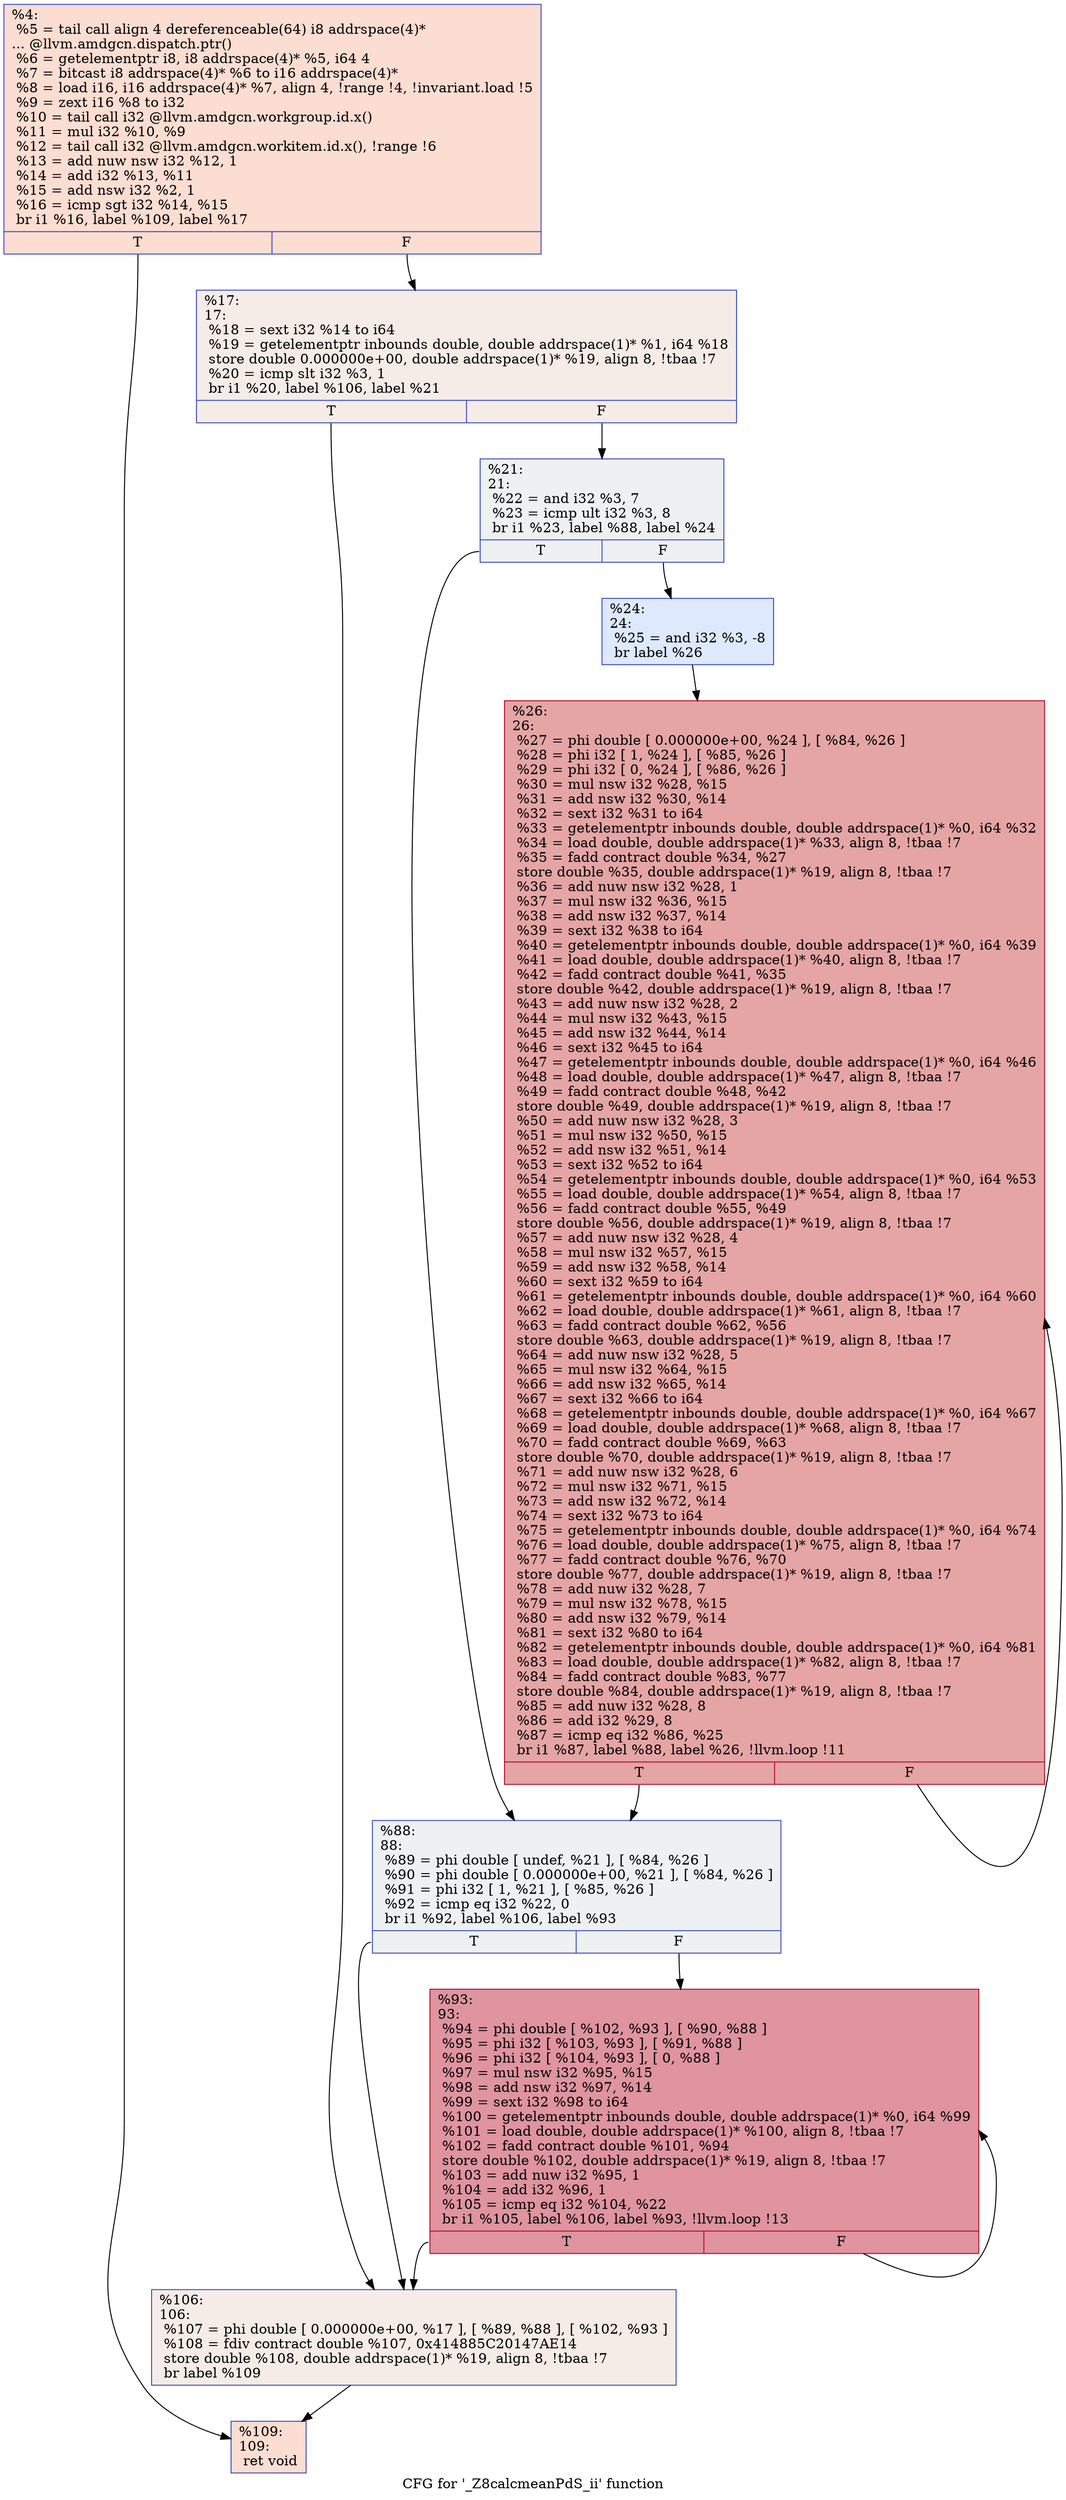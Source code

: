 digraph "CFG for '_Z8calcmeanPdS_ii' function" {
	label="CFG for '_Z8calcmeanPdS_ii' function";

	Node0x4b9e250 [shape=record,color="#3d50c3ff", style=filled, fillcolor="#f7b39670",label="{%4:\l  %5 = tail call align 4 dereferenceable(64) i8 addrspace(4)*\l... @llvm.amdgcn.dispatch.ptr()\l  %6 = getelementptr i8, i8 addrspace(4)* %5, i64 4\l  %7 = bitcast i8 addrspace(4)* %6 to i16 addrspace(4)*\l  %8 = load i16, i16 addrspace(4)* %7, align 4, !range !4, !invariant.load !5\l  %9 = zext i16 %8 to i32\l  %10 = tail call i32 @llvm.amdgcn.workgroup.id.x()\l  %11 = mul i32 %10, %9\l  %12 = tail call i32 @llvm.amdgcn.workitem.id.x(), !range !6\l  %13 = add nuw nsw i32 %12, 1\l  %14 = add i32 %13, %11\l  %15 = add nsw i32 %2, 1\l  %16 = icmp sgt i32 %14, %15\l  br i1 %16, label %109, label %17\l|{<s0>T|<s1>F}}"];
	Node0x4b9e250:s0 -> Node0x4b9f990;
	Node0x4b9e250:s1 -> Node0x4ba0380;
	Node0x4ba0380 [shape=record,color="#3d50c3ff", style=filled, fillcolor="#ead5c970",label="{%17:\l17:                                               \l  %18 = sext i32 %14 to i64\l  %19 = getelementptr inbounds double, double addrspace(1)* %1, i64 %18\l  store double 0.000000e+00, double addrspace(1)* %19, align 8, !tbaa !7\l  %20 = icmp slt i32 %3, 1\l  br i1 %20, label %106, label %21\l|{<s0>T|<s1>F}}"];
	Node0x4ba0380:s0 -> Node0x4ba1270;
	Node0x4ba0380:s1 -> Node0x4ba1300;
	Node0x4ba1300 [shape=record,color="#3d50c3ff", style=filled, fillcolor="#d9dce170",label="{%21:\l21:                                               \l  %22 = and i32 %3, 7\l  %23 = icmp ult i32 %3, 8\l  br i1 %23, label %88, label %24\l|{<s0>T|<s1>F}}"];
	Node0x4ba1300:s0 -> Node0x4ba1590;
	Node0x4ba1300:s1 -> Node0x4ba15e0;
	Node0x4ba15e0 [shape=record,color="#3d50c3ff", style=filled, fillcolor="#b5cdfa70",label="{%24:\l24:                                               \l  %25 = and i32 %3, -8\l  br label %26\l}"];
	Node0x4ba15e0 -> Node0x4ba17e0;
	Node0x4ba17e0 [shape=record,color="#b70d28ff", style=filled, fillcolor="#c5333470",label="{%26:\l26:                                               \l  %27 = phi double [ 0.000000e+00, %24 ], [ %84, %26 ]\l  %28 = phi i32 [ 1, %24 ], [ %85, %26 ]\l  %29 = phi i32 [ 0, %24 ], [ %86, %26 ]\l  %30 = mul nsw i32 %28, %15\l  %31 = add nsw i32 %30, %14\l  %32 = sext i32 %31 to i64\l  %33 = getelementptr inbounds double, double addrspace(1)* %0, i64 %32\l  %34 = load double, double addrspace(1)* %33, align 8, !tbaa !7\l  %35 = fadd contract double %34, %27\l  store double %35, double addrspace(1)* %19, align 8, !tbaa !7\l  %36 = add nuw nsw i32 %28, 1\l  %37 = mul nsw i32 %36, %15\l  %38 = add nsw i32 %37, %14\l  %39 = sext i32 %38 to i64\l  %40 = getelementptr inbounds double, double addrspace(1)* %0, i64 %39\l  %41 = load double, double addrspace(1)* %40, align 8, !tbaa !7\l  %42 = fadd contract double %41, %35\l  store double %42, double addrspace(1)* %19, align 8, !tbaa !7\l  %43 = add nuw nsw i32 %28, 2\l  %44 = mul nsw i32 %43, %15\l  %45 = add nsw i32 %44, %14\l  %46 = sext i32 %45 to i64\l  %47 = getelementptr inbounds double, double addrspace(1)* %0, i64 %46\l  %48 = load double, double addrspace(1)* %47, align 8, !tbaa !7\l  %49 = fadd contract double %48, %42\l  store double %49, double addrspace(1)* %19, align 8, !tbaa !7\l  %50 = add nuw nsw i32 %28, 3\l  %51 = mul nsw i32 %50, %15\l  %52 = add nsw i32 %51, %14\l  %53 = sext i32 %52 to i64\l  %54 = getelementptr inbounds double, double addrspace(1)* %0, i64 %53\l  %55 = load double, double addrspace(1)* %54, align 8, !tbaa !7\l  %56 = fadd contract double %55, %49\l  store double %56, double addrspace(1)* %19, align 8, !tbaa !7\l  %57 = add nuw nsw i32 %28, 4\l  %58 = mul nsw i32 %57, %15\l  %59 = add nsw i32 %58, %14\l  %60 = sext i32 %59 to i64\l  %61 = getelementptr inbounds double, double addrspace(1)* %0, i64 %60\l  %62 = load double, double addrspace(1)* %61, align 8, !tbaa !7\l  %63 = fadd contract double %62, %56\l  store double %63, double addrspace(1)* %19, align 8, !tbaa !7\l  %64 = add nuw nsw i32 %28, 5\l  %65 = mul nsw i32 %64, %15\l  %66 = add nsw i32 %65, %14\l  %67 = sext i32 %66 to i64\l  %68 = getelementptr inbounds double, double addrspace(1)* %0, i64 %67\l  %69 = load double, double addrspace(1)* %68, align 8, !tbaa !7\l  %70 = fadd contract double %69, %63\l  store double %70, double addrspace(1)* %19, align 8, !tbaa !7\l  %71 = add nuw nsw i32 %28, 6\l  %72 = mul nsw i32 %71, %15\l  %73 = add nsw i32 %72, %14\l  %74 = sext i32 %73 to i64\l  %75 = getelementptr inbounds double, double addrspace(1)* %0, i64 %74\l  %76 = load double, double addrspace(1)* %75, align 8, !tbaa !7\l  %77 = fadd contract double %76, %70\l  store double %77, double addrspace(1)* %19, align 8, !tbaa !7\l  %78 = add nuw i32 %28, 7\l  %79 = mul nsw i32 %78, %15\l  %80 = add nsw i32 %79, %14\l  %81 = sext i32 %80 to i64\l  %82 = getelementptr inbounds double, double addrspace(1)* %0, i64 %81\l  %83 = load double, double addrspace(1)* %82, align 8, !tbaa !7\l  %84 = fadd contract double %83, %77\l  store double %84, double addrspace(1)* %19, align 8, !tbaa !7\l  %85 = add nuw i32 %28, 8\l  %86 = add i32 %29, 8\l  %87 = icmp eq i32 %86, %25\l  br i1 %87, label %88, label %26, !llvm.loop !11\l|{<s0>T|<s1>F}}"];
	Node0x4ba17e0:s0 -> Node0x4ba1590;
	Node0x4ba17e0:s1 -> Node0x4ba17e0;
	Node0x4ba1590 [shape=record,color="#3d50c3ff", style=filled, fillcolor="#d9dce170",label="{%88:\l88:                                               \l  %89 = phi double [ undef, %21 ], [ %84, %26 ]\l  %90 = phi double [ 0.000000e+00, %21 ], [ %84, %26 ]\l  %91 = phi i32 [ 1, %21 ], [ %85, %26 ]\l  %92 = icmp eq i32 %22, 0\l  br i1 %92, label %106, label %93\l|{<s0>T|<s1>F}}"];
	Node0x4ba1590:s0 -> Node0x4ba1270;
	Node0x4ba1590:s1 -> Node0x4ba51b0;
	Node0x4ba51b0 [shape=record,color="#b70d28ff", style=filled, fillcolor="#b70d2870",label="{%93:\l93:                                               \l  %94 = phi double [ %102, %93 ], [ %90, %88 ]\l  %95 = phi i32 [ %103, %93 ], [ %91, %88 ]\l  %96 = phi i32 [ %104, %93 ], [ 0, %88 ]\l  %97 = mul nsw i32 %95, %15\l  %98 = add nsw i32 %97, %14\l  %99 = sext i32 %98 to i64\l  %100 = getelementptr inbounds double, double addrspace(1)* %0, i64 %99\l  %101 = load double, double addrspace(1)* %100, align 8, !tbaa !7\l  %102 = fadd contract double %101, %94\l  store double %102, double addrspace(1)* %19, align 8, !tbaa !7\l  %103 = add nuw i32 %95, 1\l  %104 = add i32 %96, 1\l  %105 = icmp eq i32 %104, %22\l  br i1 %105, label %106, label %93, !llvm.loop !13\l|{<s0>T|<s1>F}}"];
	Node0x4ba51b0:s0 -> Node0x4ba1270;
	Node0x4ba51b0:s1 -> Node0x4ba51b0;
	Node0x4ba1270 [shape=record,color="#3d50c3ff", style=filled, fillcolor="#ead5c970",label="{%106:\l106:                                              \l  %107 = phi double [ 0.000000e+00, %17 ], [ %89, %88 ], [ %102, %93 ]\l  %108 = fdiv contract double %107, 0x414885C20147AE14\l  store double %108, double addrspace(1)* %19, align 8, !tbaa !7\l  br label %109\l}"];
	Node0x4ba1270 -> Node0x4b9f990;
	Node0x4b9f990 [shape=record,color="#3d50c3ff", style=filled, fillcolor="#f7b39670",label="{%109:\l109:                                              \l  ret void\l}"];
}
